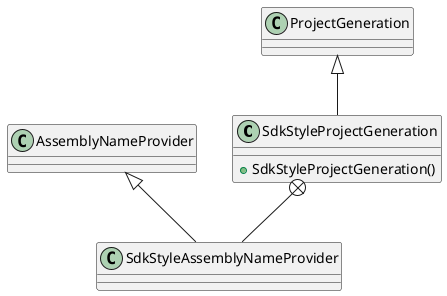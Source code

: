 @startuml
class SdkStyleProjectGeneration {
    + SdkStyleProjectGeneration()
}
class SdkStyleAssemblyNameProvider {
}
ProjectGeneration <|-- SdkStyleProjectGeneration
SdkStyleProjectGeneration +-- SdkStyleAssemblyNameProvider
AssemblyNameProvider <|-- SdkStyleAssemblyNameProvider
@enduml
